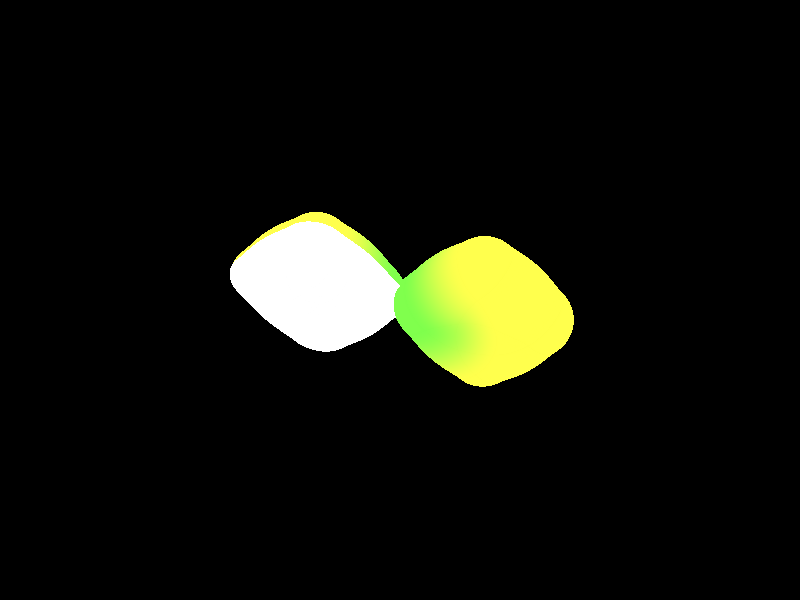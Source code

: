 // Exemplo de arquivo de descricao de cena para POV-ray
// Last edited on 2000-09-21 09:50:30 by stolfi

//background{ color rgb < 0.00, 0.03, 0.15 > }

//light_source {
//  < 10.00, 50.00, 10.00 >

//  < 10.00, 50.00, -20.00 >
//  color rgb < 1.00, 1.00, 1.00 >
//}

//camera {
//  location  < 0.00,0.00,30.00 >
//  right     < 2.40, 0.00, 0.00 >
//  up        < 0.00, 0.00, 1.80 >
//  sky       < 0.00, 0.00, 1.00 >
//  look_at   < 0.00, 0.00, 0.00 >
//}

//#declare prisma  =
//prism {
//    conic_sweep
//    linear_spline
//    0, // sweep the following shape from here ...
//    2, // ... up through here
//    4, // the number of points making up the shape ...
//    <2,0>, <2,4>, <0,4>, <0,0>, <2,0>
//    <0,0>,<0,2>,<2,2>,<0,2>
//    rotate <180, 0, 0>
//    scale <1, 1, 1>
//    translate <0,1,0>
//    pigment {color rgb <1,1,0.3>}
//           }

//object {prisma}

//#include "colors.inc"

  camera {
    angle 15
    location <5,20,-20>
    look_at <0.8,0,0>
  }
  light_source { <10, 20, -10>  color rgb <1,1,1>}

#declare c=
   sphere { <0,0,0>,0.5 pigment {color rgb <0.5,1,0.3> } }

#declare b=
  blob {
    threshold .65
    sphere { <.5,0,0>, .8, 1 pigment {color rgb <0.5,1,0.3> } }
    sphere { <-.5,0,0>,.8, 1 pigment {color rgb <1,1,0.3> } }
    sphere { <0,0.5,0>,.8, 1 pigment {color rgb <1,1,0.3> } }
    sphere { <0,-0.5,0>,.8, 1 pigment {color rgb <1,1,0.3> } }
    finish { phong 1 }
  }

#declare d=
  blob {
    threshold .65
    sphere { <2.1,0,0>, .8, 1 pigment {color rgb <1,1,0.3> } }
    sphere { <1.1,0,0>,.8, 1 pigment {color rgb <0.5,1,0.3> } }
    sphere { <1.6,0.5,0>,.8, 1 pigment {color rgb <1,1,0.3> } }
    sphere { <1.6,-0.5,0>,.8, 1 pigment {color rgb <1,1,0.3> } }
    finish { phong 1 }
  }

#declare e=
  blob {
    threshold .5
    sphere { <0.2,0,0>, .3, 1 pigment {color rgb <1,1,1> } }
    sphere { <-0.2,0,0>,.3, 1 pigment {color rgb <1,1,1> } }
    sphere { <0,0.2,0>,.3, 1 pigment {color rgb <1,1,1> } }
    sphere { <0,-0.2,0>,.3, 1 pigment {color rgb <1,1,1> } }
    finish { phong 1 }
  }

#declare f=
box {<-1,1,0>, <1,-1,-1> pigment {color rgb <1,1,1,1>}}

difference {
object {b}
object {f}
}
//object {c}
object {d}
object {e}
